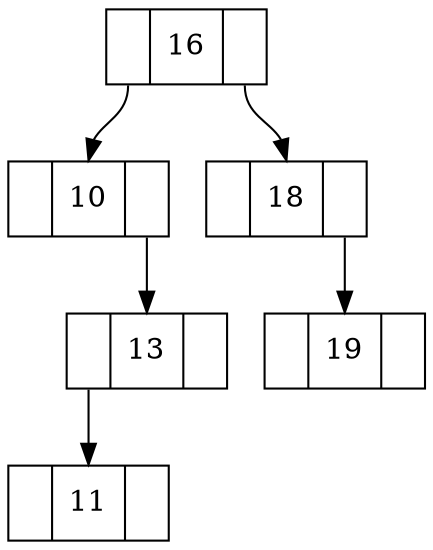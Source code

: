 digraph BST {
node [shape=record]
16[label="<L> |<D> 16|<R> "]
10[label="<L> |<D> 10|<R> "]
13[label="<L> |<D> 13|<R> "]
11[label="<L> |<D> 11|<R> "]
13:L -> 11:D
10:R -> 13:D
16:L -> 10:D
18[label="<L> |<D> 18|<R> "]
19[label="<L> |<D> 19|<R> "]
18:R -> 19:D
16:R -> 18:D
}
